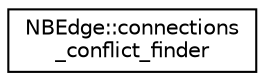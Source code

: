 digraph "Graphical Class Hierarchy"
{
  edge [fontname="Helvetica",fontsize="10",labelfontname="Helvetica",labelfontsize="10"];
  node [fontname="Helvetica",fontsize="10",shape=record];
  rankdir="LR";
  Node0 [label="NBEdge::connections\l_conflict_finder",height=0.2,width=0.4,color="black", fillcolor="white", style="filled",URL="$d2/dfd/class_n_b_edge_1_1connections__conflict__finder.html"];
}
